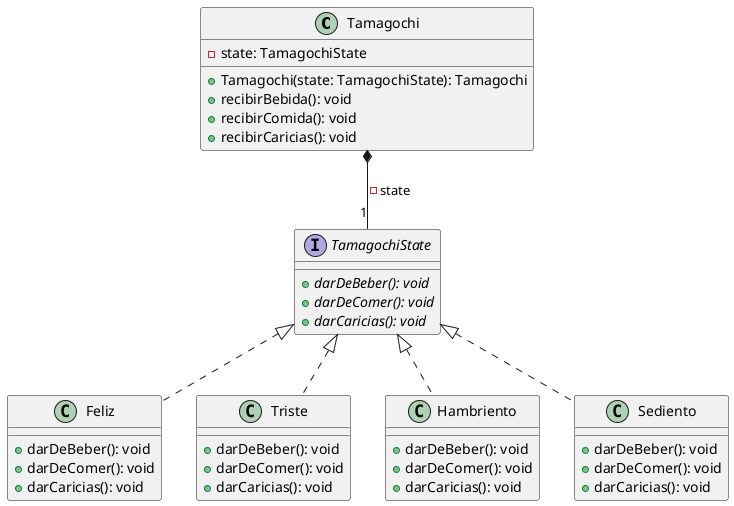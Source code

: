 @startuml

class Tamagochi {
    - state: TamagochiState

    + Tamagochi(state: TamagochiState): Tamagochi
    + recibirBebida(): void
    + recibirComida(): void
    + recibirCaricias(): void
}

interface TamagochiState {
    + {abstract} darDeBeber(): void
    + {abstract} darDeComer(): void
    + {abstract} darCaricias(): void
}

class Feliz {
    + darDeBeber(): void
    + darDeComer(): void
    + darCaricias(): void
}

class Triste {
    + darDeBeber(): void
    + darDeComer(): void
    + darCaricias(): void
}
class Hambriento {
    + darDeBeber(): void
    + darDeComer(): void
    + darCaricias(): void
}
class Sediento {
    + darDeBeber(): void
    + darDeComer(): void
    + darCaricias(): void
}
'tamagochi tiene un estado
Tamagochi *-- "1" TamagochiState: - state
Feliz .up.|> TamagochiState
Triste .up.|> TamagochiState
Hambriento .up.|> TamagochiState
Sediento .up.|> TamagochiState


@enduml